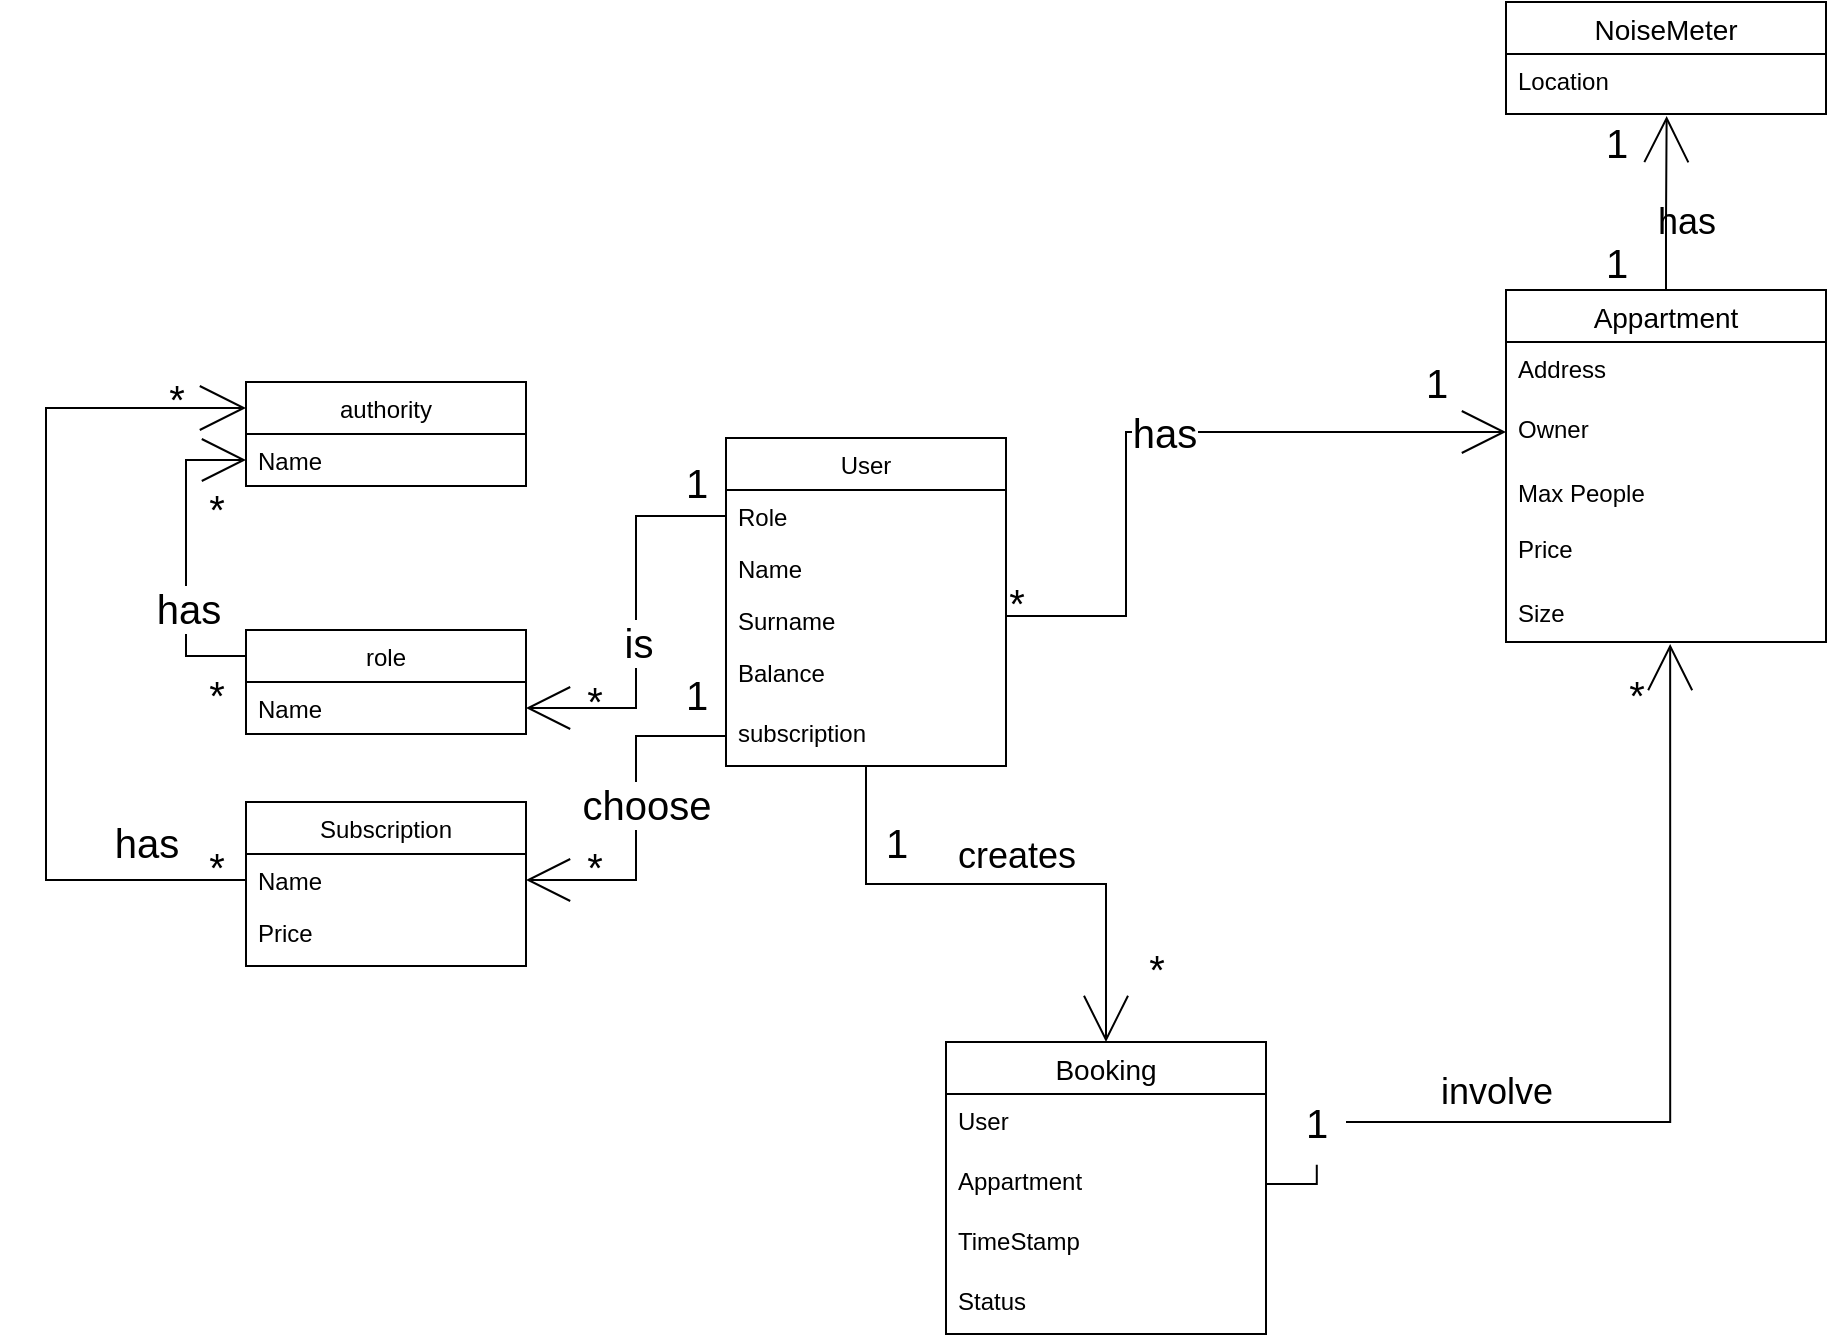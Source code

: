 <mxfile version="18.0.6" type="device"><diagram id="lGyVDXIsh4HG_7UY4qw4" name="Страница 1"><mxGraphModel dx="1673" dy="1845" grid="1" gridSize="10" guides="1" tooltips="1" connect="1" arrows="1" fold="1" page="1" pageScale="1" pageWidth="1169" pageHeight="827" math="0" shadow="0"><root><mxCell id="0"/><mxCell id="1" parent="0"/><mxCell id="tQQoNGO00vXwDzldUkH--1" value="authority" style="swimlane;fontStyle=0;childLayout=stackLayout;horizontal=1;startSize=26;fillColor=none;horizontalStack=0;resizeParent=1;resizeParentMax=0;resizeLast=0;collapsible=1;marginBottom=0;" parent="1" vertex="1"><mxGeometry x="130" y="100" width="140" height="52" as="geometry"/></mxCell><mxCell id="tQQoNGO00vXwDzldUkH--2" value="Name" style="text;strokeColor=none;fillColor=none;align=left;verticalAlign=top;spacingLeft=4;spacingRight=4;overflow=hidden;rotatable=0;points=[[0,0.5],[1,0.5]];portConstraint=eastwest;" parent="tQQoNGO00vXwDzldUkH--1" vertex="1"><mxGeometry y="26" width="140" height="26" as="geometry"/></mxCell><mxCell id="tQQoNGO00vXwDzldUkH--3" style="edgeStyle=orthogonalEdgeStyle;rounded=0;orthogonalLoop=1;jettySize=auto;html=1;exitX=0;exitY=0.25;exitDx=0;exitDy=0;entryX=0;entryY=0.5;entryDx=0;entryDy=0;fontSize=20;endArrow=open;endFill=0;strokeWidth=1;endSize=20;" parent="1" source="tQQoNGO00vXwDzldUkH--5" target="tQQoNGO00vXwDzldUkH--2" edge="1"><mxGeometry relative="1" as="geometry"/></mxCell><mxCell id="tQQoNGO00vXwDzldUkH--4" value="has" style="edgeLabel;html=1;align=center;verticalAlign=middle;resizable=0;points=[];fontSize=20;" parent="tQQoNGO00vXwDzldUkH--3" vertex="1" connectable="0"><mxGeometry x="-0.309" y="-1" relative="1" as="geometry"><mxPoint as="offset"/></mxGeometry></mxCell><mxCell id="tQQoNGO00vXwDzldUkH--5" value="role" style="swimlane;fontStyle=0;childLayout=stackLayout;horizontal=1;startSize=26;fillColor=none;horizontalStack=0;resizeParent=1;resizeParentMax=0;resizeLast=0;collapsible=1;marginBottom=0;" parent="1" vertex="1"><mxGeometry x="130" y="224" width="140" height="52" as="geometry"/></mxCell><mxCell id="tQQoNGO00vXwDzldUkH--6" value="Name" style="text;strokeColor=none;fillColor=none;align=left;verticalAlign=top;spacingLeft=4;spacingRight=4;overflow=hidden;rotatable=0;points=[[0,0.5],[1,0.5]];portConstraint=eastwest;" parent="tQQoNGO00vXwDzldUkH--5" vertex="1"><mxGeometry y="26" width="140" height="26" as="geometry"/></mxCell><mxCell id="6uo7Xh0ZeaYkLt0BBUnV-57" style="edgeStyle=orthogonalEdgeStyle;rounded=0;orthogonalLoop=1;jettySize=auto;html=1;entryX=0.5;entryY=0;entryDx=0;entryDy=0;fontSize=18;endArrow=open;endFill=0;endSize=21;" edge="1" parent="1" source="tQQoNGO00vXwDzldUkH--7" target="6uo7Xh0ZeaYkLt0BBUnV-27"><mxGeometry relative="1" as="geometry"/></mxCell><mxCell id="tQQoNGO00vXwDzldUkH--7" value="User" style="swimlane;fontStyle=0;childLayout=stackLayout;horizontal=1;startSize=26;fillColor=none;horizontalStack=0;resizeParent=1;resizeParentMax=0;resizeLast=0;collapsible=1;marginBottom=0;" parent="1" vertex="1"><mxGeometry x="370" y="128" width="140" height="164" as="geometry"><mxRectangle x="230" y="430" width="60" height="30" as="alternateBounds"/></mxGeometry></mxCell><mxCell id="tQQoNGO00vXwDzldUkH--8" value="Role" style="text;strokeColor=none;fillColor=none;align=left;verticalAlign=top;spacingLeft=4;spacingRight=4;overflow=hidden;rotatable=0;points=[[0,0.5],[1,0.5]];portConstraint=eastwest;" parent="tQQoNGO00vXwDzldUkH--7" vertex="1"><mxGeometry y="26" width="140" height="26" as="geometry"/></mxCell><mxCell id="tQQoNGO00vXwDzldUkH--9" value="Name" style="text;strokeColor=none;fillColor=none;align=left;verticalAlign=top;spacingLeft=4;spacingRight=4;overflow=hidden;rotatable=0;points=[[0,0.5],[1,0.5]];portConstraint=eastwest;" parent="tQQoNGO00vXwDzldUkH--7" vertex="1"><mxGeometry y="52" width="140" height="26" as="geometry"/></mxCell><mxCell id="tQQoNGO00vXwDzldUkH--10" value="Surname" style="text;strokeColor=none;fillColor=none;align=left;verticalAlign=top;spacingLeft=4;spacingRight=4;overflow=hidden;rotatable=0;points=[[0,0.5],[1,0.5]];portConstraint=eastwest;" parent="tQQoNGO00vXwDzldUkH--7" vertex="1"><mxGeometry y="78" width="140" height="26" as="geometry"/></mxCell><mxCell id="6uo7Xh0ZeaYkLt0BBUnV-6" value="Balance" style="text;strokeColor=none;fillColor=none;spacingLeft=4;spacingRight=4;overflow=hidden;rotatable=0;points=[[0,0.5],[1,0.5]];portConstraint=eastwest;fontSize=12;" vertex="1" parent="tQQoNGO00vXwDzldUkH--7"><mxGeometry y="104" width="140" height="30" as="geometry"/></mxCell><mxCell id="6uo7Xh0ZeaYkLt0BBUnV-17" value="subscription" style="text;strokeColor=none;fillColor=none;spacingLeft=4;spacingRight=4;overflow=hidden;rotatable=0;points=[[0,0.5],[1,0.5]];portConstraint=eastwest;fontSize=12;" vertex="1" parent="tQQoNGO00vXwDzldUkH--7"><mxGeometry y="134" width="140" height="30" as="geometry"/></mxCell><mxCell id="tQQoNGO00vXwDzldUkH--25" style="edgeStyle=orthogonalEdgeStyle;rounded=0;orthogonalLoop=1;jettySize=auto;html=1;exitX=0;exitY=0.5;exitDx=0;exitDy=0;entryX=1;entryY=0.5;entryDx=0;entryDy=0;fontSize=20;endArrow=open;endFill=0;endSize=20;" parent="1" source="tQQoNGO00vXwDzldUkH--8" target="tQQoNGO00vXwDzldUkH--6" edge="1"><mxGeometry relative="1" as="geometry"/></mxCell><mxCell id="tQQoNGO00vXwDzldUkH--26" value="is" style="edgeLabel;html=1;align=center;verticalAlign=middle;resizable=0;points=[];fontSize=20;" parent="tQQoNGO00vXwDzldUkH--25" vertex="1" connectable="0"><mxGeometry x="0.097" y="1" relative="1" as="geometry"><mxPoint as="offset"/></mxGeometry></mxCell><mxCell id="tQQoNGO00vXwDzldUkH--27" value="*" style="text;html=1;align=center;verticalAlign=middle;resizable=0;points=[];autosize=1;strokeColor=none;fillColor=none;fontSize=20;" parent="1" vertex="1"><mxGeometry x="100" y="143" width="30" height="40" as="geometry"/></mxCell><mxCell id="tQQoNGO00vXwDzldUkH--28" value="*" style="text;html=1;align=center;verticalAlign=middle;resizable=0;points=[];autosize=1;strokeColor=none;fillColor=none;fontSize=20;" parent="1" vertex="1"><mxGeometry x="100" y="236" width="30" height="40" as="geometry"/></mxCell><mxCell id="tQQoNGO00vXwDzldUkH--29" value="1" style="text;html=1;align=center;verticalAlign=middle;resizable=0;points=[];autosize=1;strokeColor=none;fillColor=none;fontSize=20;" parent="1" vertex="1"><mxGeometry x="340" y="130" width="30" height="40" as="geometry"/></mxCell><mxCell id="tQQoNGO00vXwDzldUkH--30" value="*" style="text;html=1;align=center;verticalAlign=middle;resizable=0;points=[];autosize=1;strokeColor=none;fillColor=none;fontSize=20;" parent="1" vertex="1"><mxGeometry x="289" y="239" width="30" height="40" as="geometry"/></mxCell><mxCell id="tQQoNGO00vXwDzldUkH--31" value="has" style="edgeStyle=orthogonalEdgeStyle;rounded=0;orthogonalLoop=1;jettySize=auto;html=1;exitX=1;exitY=0.5;exitDx=0;exitDy=0;entryX=0;entryY=0.5;entryDx=0;entryDy=0;strokeWidth=1;fontSize=20;endArrow=open;endFill=0;endSize=20;" parent="1" target="6uo7Xh0ZeaYkLt0BBUnV-10" edge="1"><mxGeometry relative="1" as="geometry"><mxPoint x="510" y="217" as="sourcePoint"/><mxPoint x="620.42" y="112.74" as="targetPoint"/><Array as="points"><mxPoint x="570" y="217"/><mxPoint x="570" y="125"/></Array></mxGeometry></mxCell><mxCell id="tQQoNGO00vXwDzldUkH--32" value="*" style="text;html=1;align=center;verticalAlign=middle;resizable=0;points=[];autosize=1;strokeColor=none;fillColor=none;fontSize=20;" parent="1" vertex="1"><mxGeometry x="500" y="190" width="30" height="40" as="geometry"/></mxCell><mxCell id="6uo7Xh0ZeaYkLt0BBUnV-52" style="edgeStyle=orthogonalEdgeStyle;rounded=0;orthogonalLoop=1;jettySize=auto;html=1;exitX=0.5;exitY=0;exitDx=0;exitDy=0;entryX=0.502;entryY=1.034;entryDx=0;entryDy=0;entryPerimeter=0;endArrow=open;endFill=0;endSize=21;" edge="1" parent="1" source="6uo7Xh0ZeaYkLt0BBUnV-8" target="6uo7Xh0ZeaYkLt0BBUnV-13"><mxGeometry relative="1" as="geometry"/></mxCell><mxCell id="6uo7Xh0ZeaYkLt0BBUnV-8" value="Appartment" style="swimlane;fontStyle=0;childLayout=stackLayout;horizontal=1;startSize=26;horizontalStack=0;resizeParent=1;resizeParentMax=0;resizeLast=0;collapsible=1;marginBottom=0;align=center;fontSize=14;" vertex="1" parent="1"><mxGeometry x="760" y="54" width="160" height="176" as="geometry"/></mxCell><mxCell id="6uo7Xh0ZeaYkLt0BBUnV-9" value="Address" style="text;strokeColor=none;fillColor=none;spacingLeft=4;spacingRight=4;overflow=hidden;rotatable=0;points=[[0,0.5],[1,0.5]];portConstraint=eastwest;fontSize=12;" vertex="1" parent="6uo7Xh0ZeaYkLt0BBUnV-8"><mxGeometry y="26" width="160" height="30" as="geometry"/></mxCell><mxCell id="6uo7Xh0ZeaYkLt0BBUnV-10" value="Owner" style="text;strokeColor=none;fillColor=none;spacingLeft=4;spacingRight=4;overflow=hidden;rotatable=0;points=[[0,0.5],[1,0.5]];portConstraint=eastwest;fontSize=12;" vertex="1" parent="6uo7Xh0ZeaYkLt0BBUnV-8"><mxGeometry y="56" width="160" height="30" as="geometry"/></mxCell><mxCell id="6uo7Xh0ZeaYkLt0BBUnV-38" value="Max People" style="text;strokeColor=none;fillColor=none;align=left;verticalAlign=middle;spacingLeft=4;spacingRight=4;overflow=hidden;points=[[0,0.5],[1,0.5]];portConstraint=eastwest;rotatable=0;" vertex="1" parent="6uo7Xh0ZeaYkLt0BBUnV-8"><mxGeometry y="86" width="160" height="30" as="geometry"/></mxCell><mxCell id="6uo7Xh0ZeaYkLt0BBUnV-11" value="Price" style="text;strokeColor=none;fillColor=none;spacingLeft=4;spacingRight=4;overflow=hidden;rotatable=0;points=[[0,0.5],[1,0.5]];portConstraint=eastwest;fontSize=12;" vertex="1" parent="6uo7Xh0ZeaYkLt0BBUnV-8"><mxGeometry y="116" width="160" height="30" as="geometry"/></mxCell><mxCell id="6uo7Xh0ZeaYkLt0BBUnV-39" value="Size" style="text;strokeColor=none;fillColor=none;align=left;verticalAlign=middle;spacingLeft=4;spacingRight=4;overflow=hidden;points=[[0,0.5],[1,0.5]];portConstraint=eastwest;rotatable=0;" vertex="1" parent="6uo7Xh0ZeaYkLt0BBUnV-8"><mxGeometry y="146" width="160" height="30" as="geometry"/></mxCell><mxCell id="6uo7Xh0ZeaYkLt0BBUnV-12" value="NoiseMeter" style="swimlane;fontStyle=0;childLayout=stackLayout;horizontal=1;startSize=26;horizontalStack=0;resizeParent=1;resizeParentMax=0;resizeLast=0;collapsible=1;marginBottom=0;align=center;fontSize=14;" vertex="1" parent="1"><mxGeometry x="760" y="-90" width="160" height="56" as="geometry"/></mxCell><mxCell id="6uo7Xh0ZeaYkLt0BBUnV-13" value="Location" style="text;strokeColor=none;fillColor=none;spacingLeft=4;spacingRight=4;overflow=hidden;rotatable=0;points=[[0,0.5],[1,0.5]];portConstraint=eastwest;fontSize=12;" vertex="1" parent="6uo7Xh0ZeaYkLt0BBUnV-12"><mxGeometry y="26" width="160" height="30" as="geometry"/></mxCell><mxCell id="6uo7Xh0ZeaYkLt0BBUnV-20" value="Subscription" style="swimlane;fontStyle=0;childLayout=stackLayout;horizontal=1;startSize=26;fillColor=none;horizontalStack=0;resizeParent=1;resizeParentMax=0;resizeLast=0;collapsible=1;marginBottom=0;" vertex="1" parent="1"><mxGeometry x="130" y="310" width="140" height="82" as="geometry"/></mxCell><mxCell id="6uo7Xh0ZeaYkLt0BBUnV-21" value="Name" style="text;strokeColor=none;fillColor=none;align=left;verticalAlign=top;spacingLeft=4;spacingRight=4;overflow=hidden;rotatable=0;points=[[0,0.5],[1,0.5]];portConstraint=eastwest;" vertex="1" parent="6uo7Xh0ZeaYkLt0BBUnV-20"><mxGeometry y="26" width="140" height="26" as="geometry"/></mxCell><mxCell id="6uo7Xh0ZeaYkLt0BBUnV-41" value="Price" style="text;strokeColor=none;fillColor=none;spacingLeft=4;spacingRight=4;overflow=hidden;rotatable=0;points=[[0,0.5],[1,0.5]];portConstraint=eastwest;fontSize=12;" vertex="1" parent="6uo7Xh0ZeaYkLt0BBUnV-20"><mxGeometry y="52" width="140" height="30" as="geometry"/></mxCell><mxCell id="6uo7Xh0ZeaYkLt0BBUnV-23" style="edgeStyle=orthogonalEdgeStyle;rounded=0;orthogonalLoop=1;jettySize=auto;html=1;exitX=0;exitY=0.5;exitDx=0;exitDy=0;entryX=1;entryY=0.5;entryDx=0;entryDy=0;fontSize=20;endArrow=open;endFill=0;endSize=20;" edge="1" parent="1" source="6uo7Xh0ZeaYkLt0BBUnV-17" target="6uo7Xh0ZeaYkLt0BBUnV-21"><mxGeometry relative="1" as="geometry"><mxPoint x="380" y="362" as="sourcePoint"/><mxPoint x="280" y="458" as="targetPoint"/></mxGeometry></mxCell><mxCell id="6uo7Xh0ZeaYkLt0BBUnV-24" value="choose" style="edgeLabel;html=1;align=center;verticalAlign=middle;resizable=0;points=[];fontSize=20;" vertex="1" connectable="0" parent="6uo7Xh0ZeaYkLt0BBUnV-23"><mxGeometry x="0.097" y="1" relative="1" as="geometry"><mxPoint x="4" y="-16" as="offset"/></mxGeometry></mxCell><mxCell id="6uo7Xh0ZeaYkLt0BBUnV-25" value="*" style="text;html=1;align=center;verticalAlign=middle;resizable=0;points=[];autosize=1;strokeColor=none;fillColor=none;fontSize=20;" vertex="1" parent="1"><mxGeometry x="289" y="322" width="30" height="40" as="geometry"/></mxCell><mxCell id="6uo7Xh0ZeaYkLt0BBUnV-26" value="1" style="text;html=1;align=center;verticalAlign=middle;resizable=0;points=[];autosize=1;strokeColor=none;fillColor=none;fontSize=20;" vertex="1" parent="1"><mxGeometry x="340" y="236" width="30" height="40" as="geometry"/></mxCell><mxCell id="6uo7Xh0ZeaYkLt0BBUnV-27" value="Booking" style="swimlane;fontStyle=0;childLayout=stackLayout;horizontal=1;startSize=26;horizontalStack=0;resizeParent=1;resizeParentMax=0;resizeLast=0;collapsible=1;marginBottom=0;align=center;fontSize=14;" vertex="1" parent="1"><mxGeometry x="480" y="430" width="160" height="146" as="geometry"/></mxCell><mxCell id="6uo7Xh0ZeaYkLt0BBUnV-28" value="User" style="text;strokeColor=none;fillColor=none;spacingLeft=4;spacingRight=4;overflow=hidden;rotatable=0;points=[[0,0.5],[1,0.5]];portConstraint=eastwest;fontSize=12;" vertex="1" parent="6uo7Xh0ZeaYkLt0BBUnV-27"><mxGeometry y="26" width="160" height="30" as="geometry"/></mxCell><mxCell id="6uo7Xh0ZeaYkLt0BBUnV-29" value="Appartment" style="text;strokeColor=none;fillColor=none;spacingLeft=4;spacingRight=4;overflow=hidden;rotatable=0;points=[[0,0.5],[1,0.5]];portConstraint=eastwest;fontSize=12;" vertex="1" parent="6uo7Xh0ZeaYkLt0BBUnV-27"><mxGeometry y="56" width="160" height="30" as="geometry"/></mxCell><mxCell id="6uo7Xh0ZeaYkLt0BBUnV-30" value="TimeStamp" style="text;strokeColor=none;fillColor=none;spacingLeft=4;spacingRight=4;overflow=hidden;rotatable=0;points=[[0,0.5],[1,0.5]];portConstraint=eastwest;fontSize=12;" vertex="1" parent="6uo7Xh0ZeaYkLt0BBUnV-27"><mxGeometry y="86" width="160" height="30" as="geometry"/></mxCell><mxCell id="6uo7Xh0ZeaYkLt0BBUnV-35" value="Status" style="text;strokeColor=none;fillColor=none;spacingLeft=4;spacingRight=4;overflow=hidden;rotatable=0;points=[[0,0.5],[1,0.5]];portConstraint=eastwest;fontSize=12;" vertex="1" parent="6uo7Xh0ZeaYkLt0BBUnV-27"><mxGeometry y="116" width="160" height="30" as="geometry"/></mxCell><mxCell id="6uo7Xh0ZeaYkLt0BBUnV-36" value="1" style="text;html=1;align=center;verticalAlign=middle;resizable=0;points=[];autosize=1;strokeColor=none;fillColor=none;fontSize=20;" vertex="1" parent="1"><mxGeometry x="710" y="80" width="30" height="40" as="geometry"/></mxCell><mxCell id="6uo7Xh0ZeaYkLt0BBUnV-42" style="edgeStyle=orthogonalEdgeStyle;rounded=0;orthogonalLoop=1;jettySize=auto;html=1;entryX=0;entryY=0.25;entryDx=0;entryDy=0;endArrow=open;endFill=0;endSize=21;" edge="1" parent="1" source="6uo7Xh0ZeaYkLt0BBUnV-21" target="tQQoNGO00vXwDzldUkH--1"><mxGeometry relative="1" as="geometry"><Array as="points"><mxPoint x="30" y="349"/><mxPoint x="30" y="113"/></Array></mxGeometry></mxCell><mxCell id="6uo7Xh0ZeaYkLt0BBUnV-43" value="has" style="edgeLabel;html=1;align=center;verticalAlign=middle;resizable=0;points=[];fontSize=20;" vertex="1" connectable="0" parent="1"><mxGeometry x="80.004" y="330.003" as="geometry"/></mxCell><mxCell id="6uo7Xh0ZeaYkLt0BBUnV-44" value="*" style="text;html=1;align=center;verticalAlign=middle;resizable=0;points=[];autosize=1;strokeColor=none;fillColor=none;fontSize=20;" vertex="1" parent="1"><mxGeometry x="100" y="322" width="30" height="40" as="geometry"/></mxCell><mxCell id="6uo7Xh0ZeaYkLt0BBUnV-46" value="*" style="text;html=1;align=center;verticalAlign=middle;resizable=0;points=[];autosize=1;strokeColor=none;fillColor=none;fontSize=20;" vertex="1" parent="1"><mxGeometry x="80" y="88" width="30" height="40" as="geometry"/></mxCell><mxCell id="6uo7Xh0ZeaYkLt0BBUnV-53" value="1" style="text;html=1;align=center;verticalAlign=middle;resizable=0;points=[];autosize=1;strokeColor=none;fillColor=none;fontSize=20;" vertex="1" parent="1"><mxGeometry x="800" y="-40" width="30" height="40" as="geometry"/></mxCell><mxCell id="6uo7Xh0ZeaYkLt0BBUnV-54" value="1" style="text;html=1;align=center;verticalAlign=middle;resizable=0;points=[];autosize=1;strokeColor=none;fillColor=none;fontSize=20;" vertex="1" parent="1"><mxGeometry x="800" y="20" width="30" height="40" as="geometry"/></mxCell><mxCell id="6uo7Xh0ZeaYkLt0BBUnV-56" value="&lt;font style=&quot;font-size: 18px;&quot;&gt;has&lt;/font&gt;" style="text;html=1;align=center;verticalAlign=middle;resizable=0;points=[];autosize=1;strokeColor=none;fillColor=none;" vertex="1" parent="1"><mxGeometry x="830" y="10" width="40" height="20" as="geometry"/></mxCell><mxCell id="6uo7Xh0ZeaYkLt0BBUnV-58" value="creates" style="text;html=1;align=center;verticalAlign=middle;resizable=0;points=[];autosize=1;strokeColor=none;fillColor=none;fontSize=18;" vertex="1" parent="1"><mxGeometry x="480" y="322" width="70" height="30" as="geometry"/></mxCell><mxCell id="6uo7Xh0ZeaYkLt0BBUnV-59" value="1" style="text;html=1;align=center;verticalAlign=middle;resizable=0;points=[];autosize=1;strokeColor=none;fillColor=none;fontSize=20;" vertex="1" parent="1"><mxGeometry x="440" y="310" width="30" height="40" as="geometry"/></mxCell><mxCell id="6uo7Xh0ZeaYkLt0BBUnV-60" value="*" style="text;html=1;align=center;verticalAlign=middle;resizable=0;points=[];autosize=1;strokeColor=none;fillColor=none;fontSize=20;" vertex="1" parent="1"><mxGeometry x="570" y="373" width="30" height="40" as="geometry"/></mxCell><mxCell id="6uo7Xh0ZeaYkLt0BBUnV-62" style="edgeStyle=orthogonalEdgeStyle;rounded=0;orthogonalLoop=1;jettySize=auto;html=1;exitX=1;exitY=0.5;exitDx=0;exitDy=0;entryX=0.513;entryY=1.033;entryDx=0;entryDy=0;entryPerimeter=0;fontSize=18;endArrow=open;endFill=0;endSize=21;startArrow=none;" edge="1" parent="1" source="6uo7Xh0ZeaYkLt0BBUnV-65" target="6uo7Xh0ZeaYkLt0BBUnV-39"><mxGeometry relative="1" as="geometry"/></mxCell><mxCell id="6uo7Xh0ZeaYkLt0BBUnV-63" value="involve" style="text;html=1;align=center;verticalAlign=middle;resizable=0;points=[];autosize=1;strokeColor=none;fillColor=none;fontSize=18;" vertex="1" parent="1"><mxGeometry x="720" y="440" width="70" height="30" as="geometry"/></mxCell><mxCell id="6uo7Xh0ZeaYkLt0BBUnV-64" value="*" style="text;html=1;align=center;verticalAlign=middle;resizable=0;points=[];autosize=1;strokeColor=none;fillColor=none;fontSize=20;" vertex="1" parent="1"><mxGeometry x="810" y="236" width="30" height="40" as="geometry"/></mxCell><mxCell id="6uo7Xh0ZeaYkLt0BBUnV-65" value="1" style="text;html=1;align=center;verticalAlign=middle;resizable=0;points=[];autosize=1;strokeColor=none;fillColor=none;fontSize=20;" vertex="1" parent="1"><mxGeometry x="650" y="450" width="30" height="40" as="geometry"/></mxCell><mxCell id="6uo7Xh0ZeaYkLt0BBUnV-66" value="" style="edgeStyle=orthogonalEdgeStyle;rounded=0;orthogonalLoop=1;jettySize=auto;html=1;exitX=1;exitY=0.5;exitDx=0;exitDy=0;entryX=0.513;entryY=1.033;entryDx=0;entryDy=0;entryPerimeter=0;fontSize=18;endArrow=none;endFill=0;endSize=21;" edge="1" parent="1" source="6uo7Xh0ZeaYkLt0BBUnV-29" target="6uo7Xh0ZeaYkLt0BBUnV-65"><mxGeometry relative="1" as="geometry"><mxPoint x="640" y="501" as="sourcePoint"/><mxPoint x="842.08" y="230.99" as="targetPoint"/></mxGeometry></mxCell></root></mxGraphModel></diagram></mxfile>